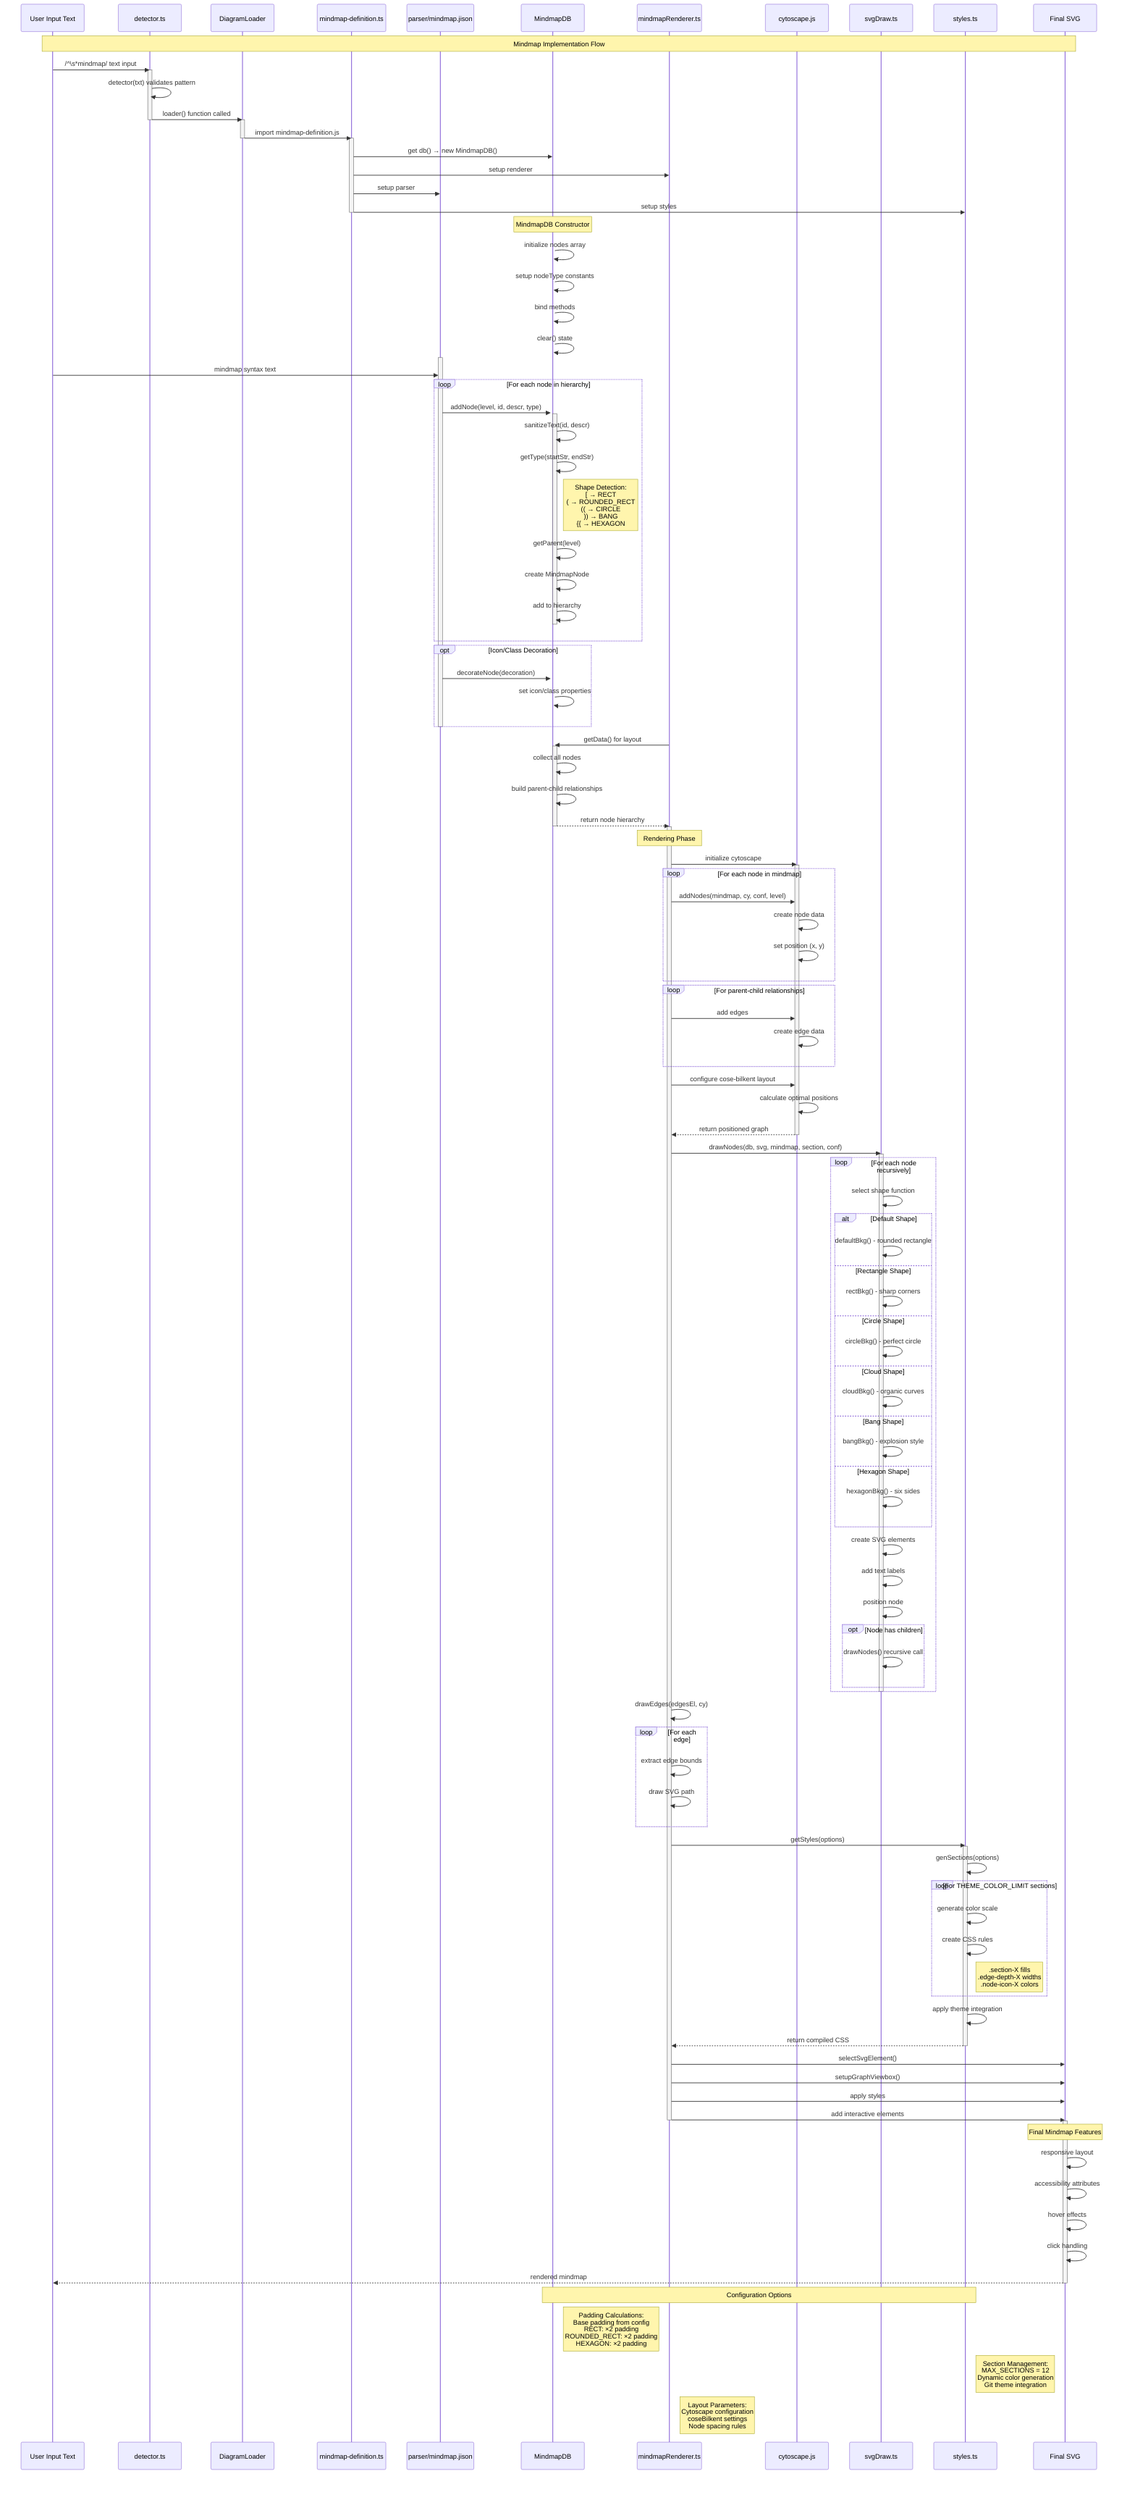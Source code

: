---
references:
  - "File: /packages/mermaid/src/diagrams/mindmap/mindmap-definition.ts"
  - "File: /packages/mermaid/src/diagrams/mindmap/mindmapDb.ts"
  - "File: /packages/mermaid/src/diagrams/mindmap/detector.ts"
  - "File: /packages/mermaid/src/diagrams/mindmap/mindmapTypes.ts"
  - "File: /packages/mermaid/src/diagrams/mindmap/mindmapRenderer.ts"
  - "File: /packages/mermaid/src/diagrams/mindmap/styles.ts"
  - "File: /packages/mermaid/src/diagrams/mindmap/svgDraw.ts"
generationTime: 2025-01-28T16:00:00.000Z
---
sequenceDiagram
    participant User as User Input Text
    participant Detector as detector.ts
    participant Loader as DiagramLoader
    participant Definition as mindmap-definition.ts
    participant Parser as parser/mindmap.jison
    participant DB as MindmapDB
    participant Renderer as mindmapRenderer.ts
    participant Cytoscape as cytoscape.js
    participant SVGDraw as svgDraw.ts
    participant Styles as styles.ts
    participant Output as Final SVG

    Note over User, Output: Mindmap Implementation Flow

    %% Detection Phase
    User->>Detector: /^\s*mindmap/ text input
    activate Detector
    Detector->>Detector: detector(txt) validates pattern
    Detector->>Loader: loader() function called
    deactivate Detector
    
    activate Loader
    Loader->>Definition: import mindmap-definition.js
    deactivate Loader

    %% Core Structure Setup
    activate Definition
    Definition->>DB: get db() → new MindmapDB()
    Definition->>Renderer: setup renderer
    Definition->>Parser: setup parser
    Definition->>Styles: setup styles
    deactivate Definition

    %% Database Initialization
    activate DB
    Note over DB: MindmapDB Constructor
    DB->>DB: initialize nodes array
    DB->>DB: setup nodeType constants
    DB->>DB: bind methods
    DB->>DB: clear() state
    
    %% Parsing Phase
    activate Parser
    User->>Parser: mindmap syntax text
    
    loop For each node in hierarchy
        Parser->>DB: addNode(level, id, descr, type)
        activate DB
        DB->>DB: sanitizeText(id, descr)
        DB->>DB: getType(startStr, endStr)
        Note right of DB: Shape Detection:<br/>[ → RECT<br/>( → ROUNDED_RECT<br/>(( → CIRCLE<br/>)) → BANG<br/>{{ → HEXAGON
        DB->>DB: getParent(level)
        DB->>DB: create MindmapNode
        DB->>DB: add to hierarchy
        deactivate DB
    end

    opt Icon/Class Decoration
        Parser->>DB: decorateNode(decoration)
        DB->>DB: set icon/class properties
    end
    deactivate Parser

    %% Data Preparation
    Renderer->>DB: getData() for layout
    activate DB
    DB->>DB: collect all nodes
    DB->>DB: build parent-child relationships
    DB-->>Renderer: return node hierarchy
    deactivate DB

    %% Rendering Pipeline
    activate Renderer
    Note over Renderer: Rendering Phase
    
    Renderer->>Cytoscape: initialize cytoscape
    activate Cytoscape
    
    loop For each node in mindmap
        Renderer->>Cytoscape: addNodes(mindmap, cy, conf, level)
        Cytoscape->>Cytoscape: create node data
        Cytoscape->>Cytoscape: set position (x, y)
    end

    loop For parent-child relationships
        Renderer->>Cytoscape: add edges
        Cytoscape->>Cytoscape: create edge data
    end

    Renderer->>Cytoscape: configure cose-bilkent layout
    Cytoscape->>Cytoscape: calculate optimal positions
    Cytoscape-->>Renderer: return positioned graph
    deactivate Cytoscape

    %% SVG Generation
    Renderer->>SVGDraw: drawNodes(db, svg, mindmap, section, conf)
    activate SVGDraw
    
    loop For each node recursively
        SVGDraw->>SVGDraw: select shape function
        
        alt Default Shape
            SVGDraw->>SVGDraw: defaultBkg() - rounded rectangle
        else Rectangle Shape
            SVGDraw->>SVGDraw: rectBkg() - sharp corners
        else Circle Shape
            SVGDraw->>SVGDraw: circleBkg() - perfect circle
        else Cloud Shape
            SVGDraw->>SVGDraw: cloudBkg() - organic curves
        else Bang Shape
            SVGDraw->>SVGDraw: bangBkg() - explosion style
        else Hexagon Shape
            SVGDraw->>SVGDraw: hexagonBkg() - six sides
        end
        
        SVGDraw->>SVGDraw: create SVG elements
        SVGDraw->>SVGDraw: add text labels
        SVGDraw->>SVGDraw: position node
        
        opt Node has children
            SVGDraw->>SVGDraw: drawNodes() recursive call
        end
    end
    deactivate SVGDraw

    %% Edge Rendering
    Renderer->>Renderer: drawEdges(edgesEl, cy)
    loop For each edge
        Renderer->>Renderer: extract edge bounds
        Renderer->>Renderer: draw SVG path
    end

    %% Styling Application
    Renderer->>Styles: getStyles(options)
    activate Styles
    
    Styles->>Styles: genSections(options)
    loop For THEME_COLOR_LIMIT sections
        Styles->>Styles: generate color scale
        Styles->>Styles: create CSS rules
        Note right of Styles: .section-X fills<br/>.edge-depth-X widths<br/>.node-icon-X colors
    end
    
    Styles->>Styles: apply theme integration
    Styles-->>Renderer: return compiled CSS
    deactivate Styles

    %% Final Assembly
    Renderer->>Output: selectSvgElement()
    Renderer->>Output: setupGraphViewbox()
    Renderer->>Output: apply styles
    Renderer->>Output: add interactive elements
    deactivate Renderer

    activate Output
    Note over Output: Final Mindmap Features
    Output->>Output: responsive layout
    Output->>Output: accessibility attributes
    Output->>Output: hover effects
    Output->>Output: click handling
    Output-->>User: rendered mindmap
    deactivate Output

    %% Configuration Details
    Note over DB, Styles: Configuration Options
    Note right of DB: Padding Calculations:<br/>Base padding from config<br/>RECT: ×2 padding<br/>ROUNDED_RECT: ×2 padding<br/>HEXAGON: ×2 padding
    Note right of Styles: Section Management:<br/>MAX_SECTIONS = 12<br/>Dynamic color generation<br/>Git theme integration
    Note right of Renderer: Layout Parameters:<br/>Cytoscape configuration<br/>coseBilkent settings<br/>Node spacing rules